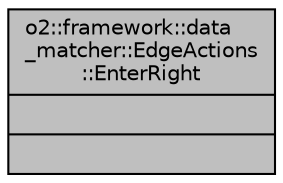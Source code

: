 digraph "o2::framework::data_matcher::EdgeActions::EnterRight"
{
 // INTERACTIVE_SVG=YES
  bgcolor="transparent";
  edge [fontname="Helvetica",fontsize="10",labelfontname="Helvetica",labelfontsize="10"];
  node [fontname="Helvetica",fontsize="10",shape=record];
  Node1 [label="{o2::framework::data\l_matcher::EdgeActions\l::EnterRight\n||}",height=0.2,width=0.4,color="black", fillcolor="grey75", style="filled", fontcolor="black"];
}
